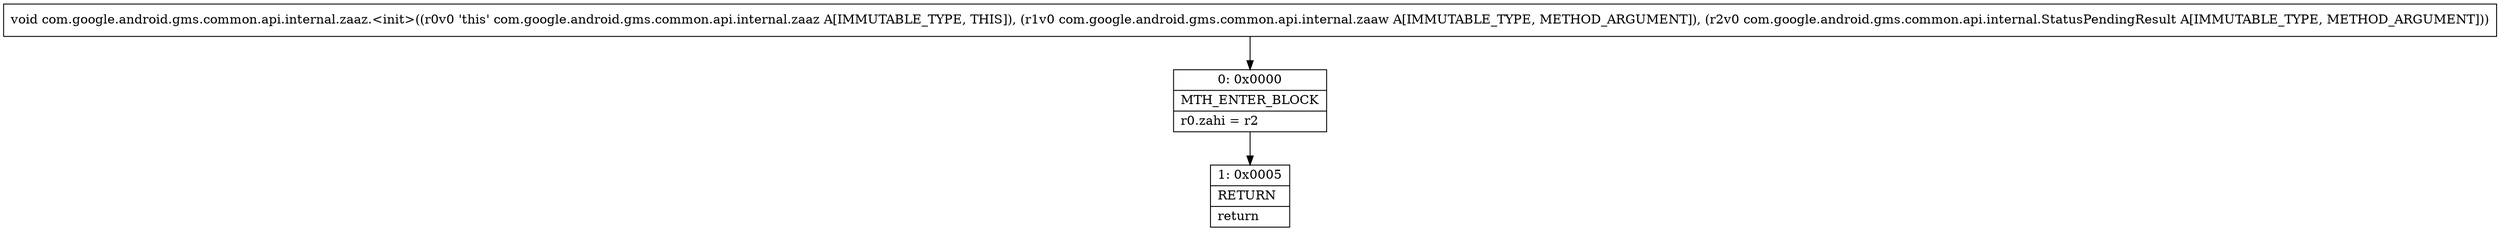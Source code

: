 digraph "CFG forcom.google.android.gms.common.api.internal.zaaz.\<init\>(Lcom\/google\/android\/gms\/common\/api\/internal\/zaaw;Lcom\/google\/android\/gms\/common\/api\/internal\/StatusPendingResult;)V" {
Node_0 [shape=record,label="{0\:\ 0x0000|MTH_ENTER_BLOCK\l|r0.zahi = r2\l}"];
Node_1 [shape=record,label="{1\:\ 0x0005|RETURN\l|return\l}"];
MethodNode[shape=record,label="{void com.google.android.gms.common.api.internal.zaaz.\<init\>((r0v0 'this' com.google.android.gms.common.api.internal.zaaz A[IMMUTABLE_TYPE, THIS]), (r1v0 com.google.android.gms.common.api.internal.zaaw A[IMMUTABLE_TYPE, METHOD_ARGUMENT]), (r2v0 com.google.android.gms.common.api.internal.StatusPendingResult A[IMMUTABLE_TYPE, METHOD_ARGUMENT])) }"];
MethodNode -> Node_0;
Node_0 -> Node_1;
}

